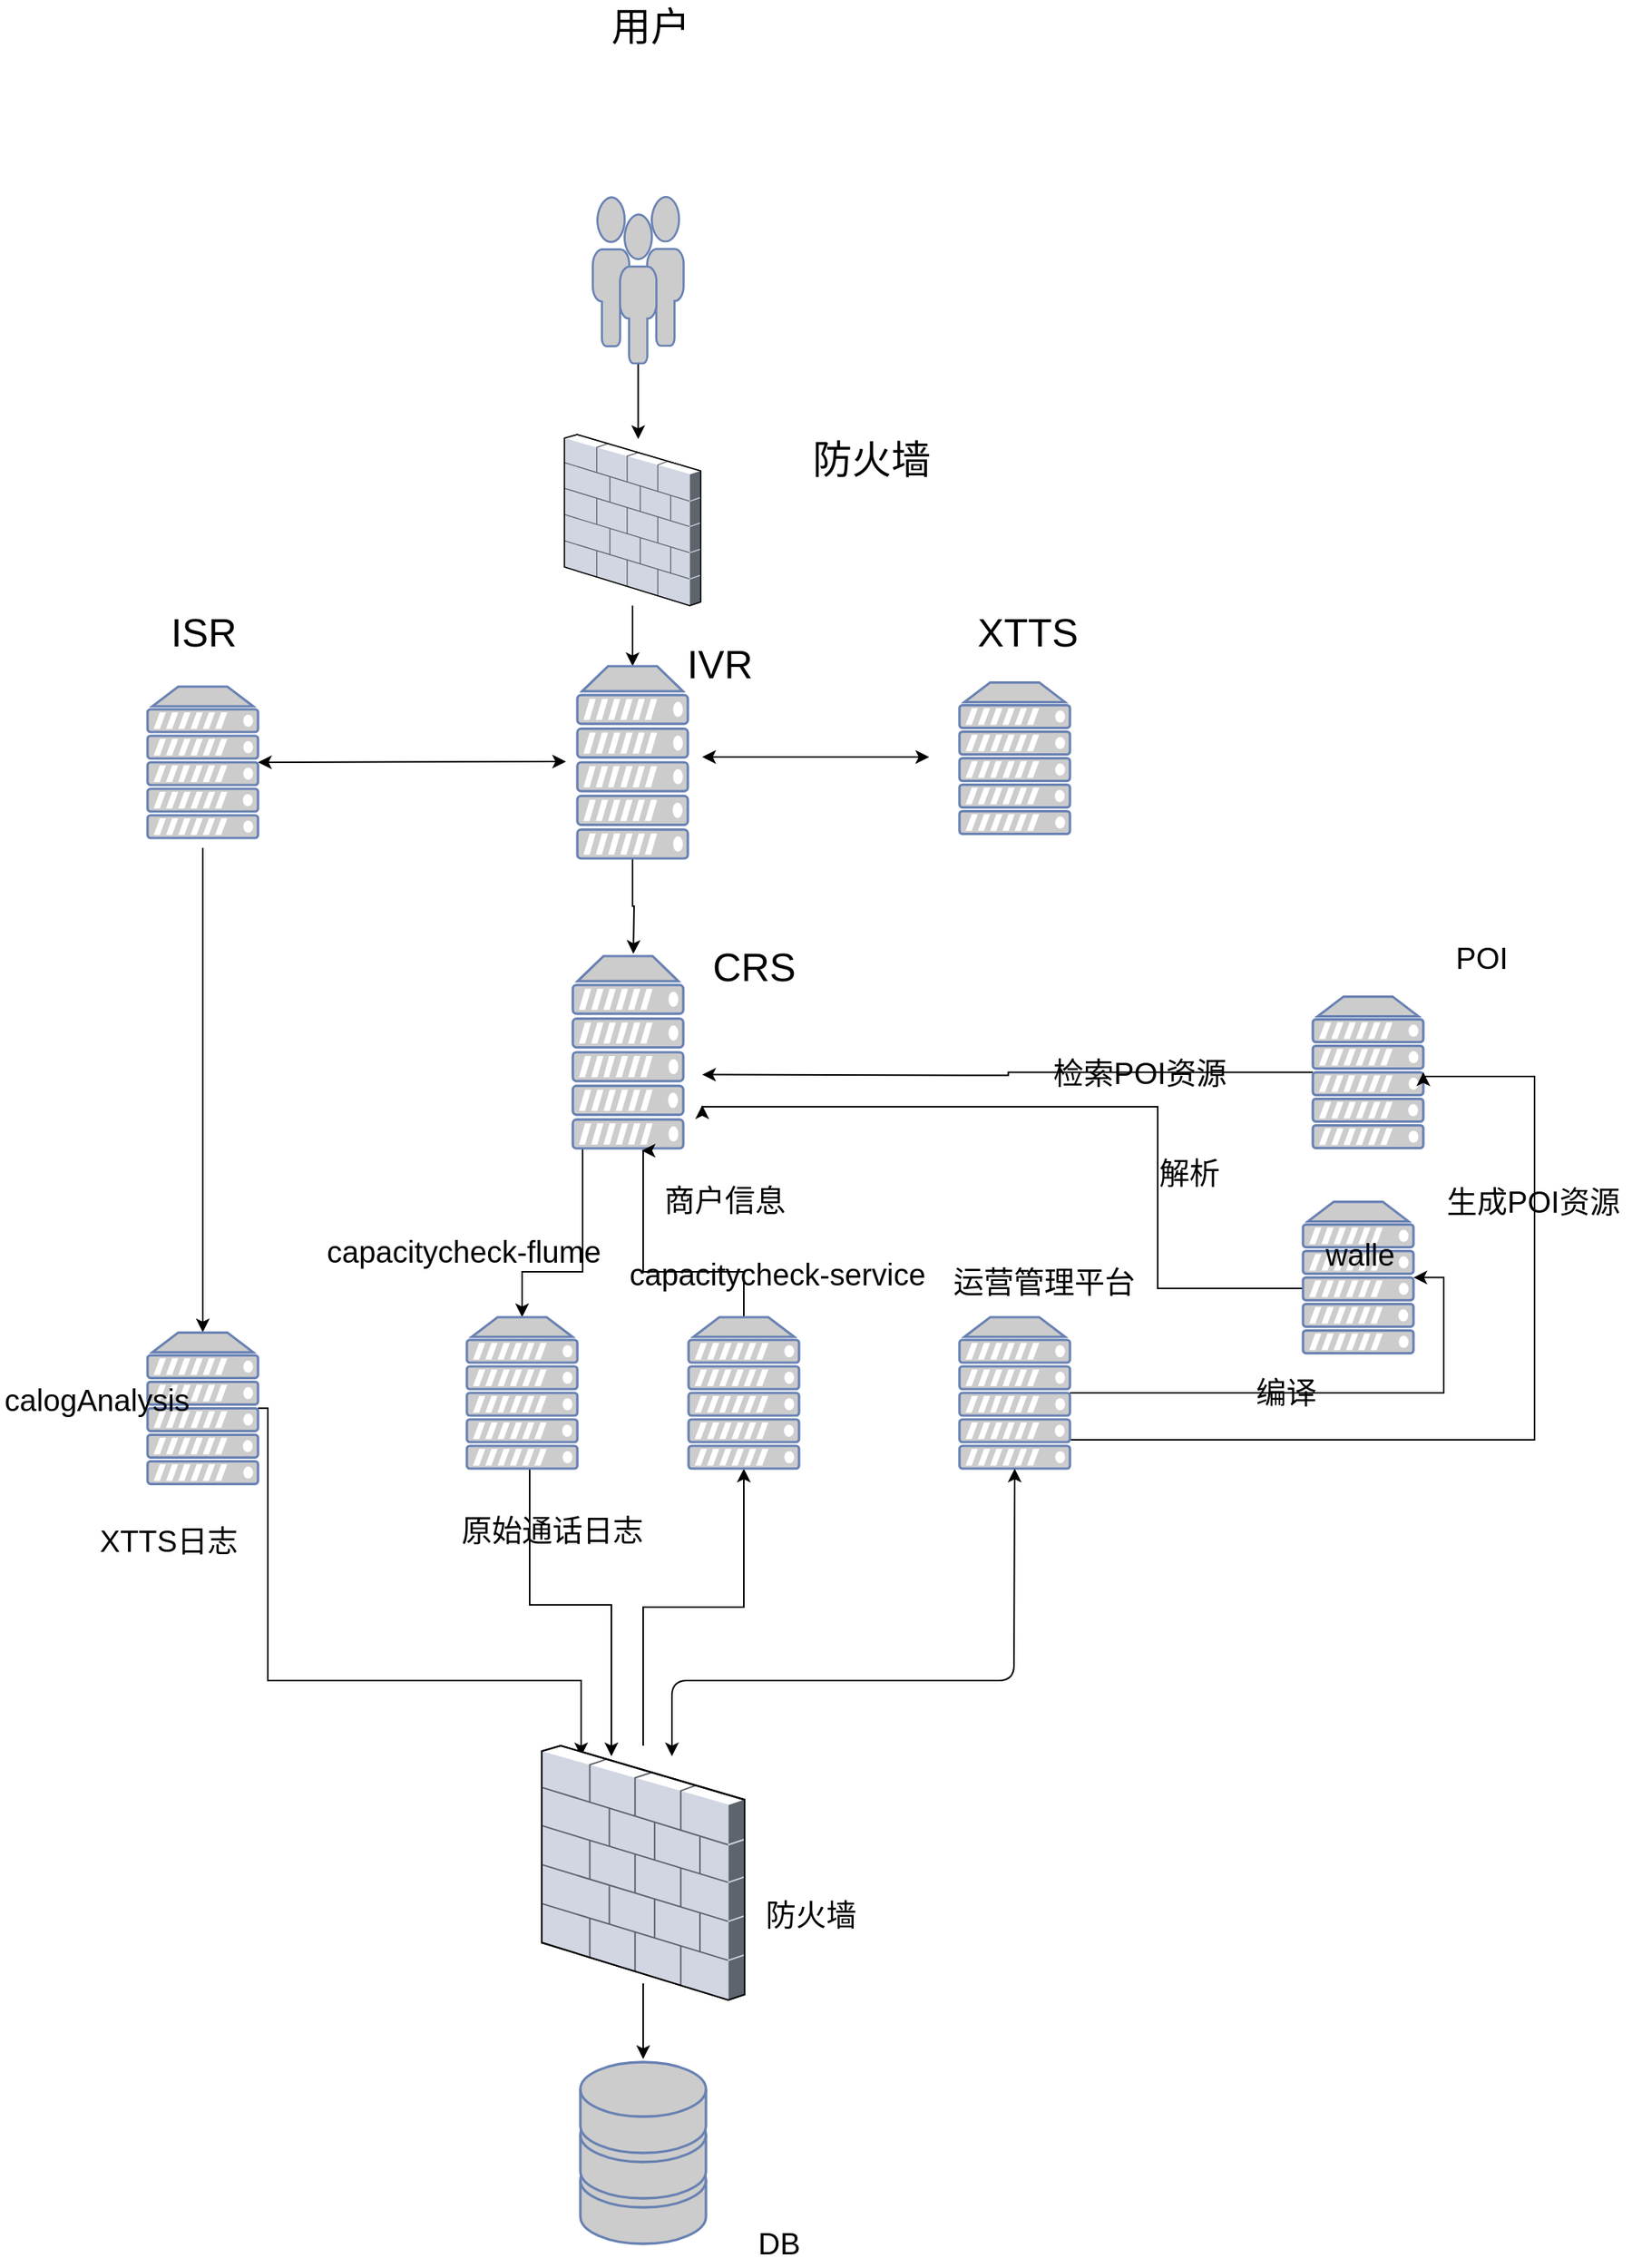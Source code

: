 <mxfile version="10.7.7" type="github"><diagram id="fpP3bWHm7zeavJduSsU2" name="Page-1"><mxGraphModel dx="2713" dy="893" grid="1" gridSize="10" guides="1" tooltips="1" connect="1" arrows="1" fold="1" page="1" pageScale="1" pageWidth="827" pageHeight="1169" math="0" shadow="0"><root><mxCell id="0"/><mxCell id="1" parent="0"/><mxCell id="1RrFadrbMXxJ6QtMGwoF-69" value="" style="fontColor=#0066CC;verticalAlign=top;verticalLabelPosition=bottom;labelPosition=center;align=center;html=1;outlineConnect=0;fillColor=#CCCCCC;strokeColor=#6881B3;gradientColor=none;gradientDirection=north;strokeWidth=2;shape=mxgraph.networks.storage;" parent="1" vertex="1"><mxGeometry x="169.5" y="2462" width="83" height="120" as="geometry"/></mxCell><mxCell id="H_1brLWMAOd9X4ZjuF6f-21" style="edgeStyle=orthogonalEdgeStyle;rounded=0;orthogonalLoop=1;jettySize=auto;html=1;" parent="1" source="1RrFadrbMXxJ6QtMGwoF-70" edge="1"><mxGeometry relative="1" as="geometry"><mxPoint x="170" y="2260" as="targetPoint"/><Array as="points"><mxPoint x="-37" y="2210"/><mxPoint x="170" y="2210"/></Array></mxGeometry></mxCell><mxCell id="1RrFadrbMXxJ6QtMGwoF-85" value="" style="fontColor=#0066CC;verticalAlign=top;verticalLabelPosition=bottom;labelPosition=center;align=center;html=1;outlineConnect=0;fillColor=#CCCCCC;strokeColor=#6881B3;gradientColor=none;gradientDirection=north;strokeWidth=2;shape=mxgraph.networks.server;" parent="1" vertex="1"><mxGeometry x="-116.5" y="1553.5" width="73" height="100" as="geometry"/></mxCell><mxCell id="H_1brLWMAOd9X4ZjuF6f-26" style="edgeStyle=orthogonalEdgeStyle;rounded=0;orthogonalLoop=1;jettySize=auto;html=1;" parent="1" edge="1"><mxGeometry relative="1" as="geometry"><Array as="points"><mxPoint x="-80" y="1971"/></Array><mxPoint x="-80" y="1660" as="sourcePoint"/><mxPoint x="-80" y="1980" as="targetPoint"/></mxGeometry></mxCell><mxCell id="25cP3hRLfVgR4t3_Qovr-5" style="edgeStyle=orthogonalEdgeStyle;rounded=0;orthogonalLoop=1;jettySize=auto;html=1;fontSize=26;" parent="1" source="1RrFadrbMXxJ6QtMGwoF-87" target="1RrFadrbMXxJ6QtMGwoF-88" edge="1"><mxGeometry relative="1" as="geometry"><Array as="points"><mxPoint x="171" y="1940"/><mxPoint x="131" y="1940"/></Array></mxGeometry></mxCell><mxCell id="1RrFadrbMXxJ6QtMGwoF-87" value="" style="fontColor=#0066CC;verticalAlign=top;verticalLabelPosition=bottom;labelPosition=center;align=center;html=1;outlineConnect=0;fillColor=#CCCCCC;strokeColor=#6881B3;gradientColor=none;gradientDirection=north;strokeWidth=2;shape=mxgraph.networks.server;" parent="1" vertex="1"><mxGeometry x="164.5" y="1731.5" width="73" height="127" as="geometry"/></mxCell><mxCell id="H_1brLWMAOd9X4ZjuF6f-20" style="edgeStyle=orthogonalEdgeStyle;rounded=0;orthogonalLoop=1;jettySize=auto;html=1;" parent="1" source="1RrFadrbMXxJ6QtMGwoF-88" edge="1"><mxGeometry relative="1" as="geometry"><mxPoint x="190" y="2260" as="targetPoint"/><Array as="points"><mxPoint x="136" y="2160"/><mxPoint x="190" y="2160"/></Array></mxGeometry></mxCell><mxCell id="1RrFadrbMXxJ6QtMGwoF-88" value="" style="fontColor=#0066CC;verticalAlign=top;verticalLabelPosition=bottom;labelPosition=center;align=center;html=1;outlineConnect=0;fillColor=#CCCCCC;strokeColor=#6881B3;gradientColor=none;gradientDirection=north;strokeWidth=2;shape=mxgraph.networks.server;" parent="1" vertex="1"><mxGeometry x="94.5" y="1970" width="73" height="100" as="geometry"/></mxCell><mxCell id="H_1brLWMAOd9X4ZjuF6f-11" style="edgeStyle=orthogonalEdgeStyle;rounded=0;orthogonalLoop=1;jettySize=auto;html=1;" parent="1" source="1RrFadrbMXxJ6QtMGwoF-102" edge="1"><mxGeometry relative="1" as="geometry"><mxPoint x="250" y="1809.786" as="targetPoint"/></mxGeometry></mxCell><mxCell id="1RrFadrbMXxJ6QtMGwoF-102" value="" style="fontColor=#0066CC;verticalAlign=top;verticalLabelPosition=bottom;labelPosition=center;align=center;html=1;outlineConnect=0;fillColor=#CCCCCC;strokeColor=#6881B3;gradientColor=none;gradientDirection=north;strokeWidth=2;shape=mxgraph.networks.server;" parent="1" vertex="1"><mxGeometry x="653.5" y="1758.286" width="73" height="100" as="geometry"/></mxCell><mxCell id="H_1brLWMAOd9X4ZjuF6f-12" style="edgeStyle=orthogonalEdgeStyle;rounded=0;orthogonalLoop=1;jettySize=auto;html=1;" parent="1" source="1RrFadrbMXxJ6QtMGwoF-103" edge="1"><mxGeometry relative="1" as="geometry"><mxPoint x="250" y="1830" as="targetPoint"/><Array as="points"><mxPoint x="551" y="1951"/><mxPoint x="551" y="1831"/></Array></mxGeometry></mxCell><mxCell id="1RrFadrbMXxJ6QtMGwoF-103" value="" style="fontColor=#0066CC;verticalAlign=top;verticalLabelPosition=bottom;labelPosition=center;align=center;html=1;outlineConnect=0;fillColor=#CCCCCC;strokeColor=#6881B3;gradientColor=none;gradientDirection=north;strokeWidth=2;shape=mxgraph.networks.server;" parent="1" vertex="1"><mxGeometry x="647" y="1893.786" width="73" height="100" as="geometry"/></mxCell><mxCell id="tFcgzfsleqQ9kH403roc-17" style="edgeStyle=orthogonalEdgeStyle;rounded=0;orthogonalLoop=1;jettySize=auto;html=1;fontSize=20;" edge="1" parent="1" source="1RrFadrbMXxJ6QtMGwoF-118"><mxGeometry relative="1" as="geometry"><mxPoint x="207.714" y="1390" as="targetPoint"/></mxGeometry></mxCell><mxCell id="1RrFadrbMXxJ6QtMGwoF-118" value="" style="fontColor=#0066CC;verticalAlign=top;verticalLabelPosition=bottom;labelPosition=center;align=center;html=1;outlineConnect=0;fillColor=#CCCCCC;strokeColor=#6881B3;gradientColor=none;gradientDirection=north;strokeWidth=2;shape=mxgraph.networks.users;" parent="1" vertex="1"><mxGeometry x="177.714" y="1230" width="60" height="110" as="geometry"/></mxCell><mxCell id="tFcgzfsleqQ9kH403roc-18" style="edgeStyle=orthogonalEdgeStyle;rounded=0;orthogonalLoop=1;jettySize=auto;html=1;entryX=0.5;entryY=0;entryDx=0;entryDy=0;entryPerimeter=0;fontSize=20;" edge="1" parent="1" source="1RrFadrbMXxJ6QtMGwoF-119" target="1RrFadrbMXxJ6QtMGwoF-122"><mxGeometry relative="1" as="geometry"/></mxCell><mxCell id="1RrFadrbMXxJ6QtMGwoF-119" value="" style="verticalLabelPosition=bottom;aspect=fixed;html=1;verticalAlign=top;strokeColor=none;align=center;outlineConnect=0;shape=mxgraph.citrix.firewall;" parent="1" vertex="1"><mxGeometry x="159" y="1387" width="90" height="113" as="geometry"/></mxCell><mxCell id="H_1brLWMAOd9X4ZjuF6f-8" style="edgeStyle=orthogonalEdgeStyle;rounded=0;orthogonalLoop=1;jettySize=auto;html=1;" parent="1" source="1RrFadrbMXxJ6QtMGwoF-122" edge="1"><mxGeometry relative="1" as="geometry"><mxPoint x="204.5" y="1730" as="targetPoint"/></mxGeometry></mxCell><mxCell id="1RrFadrbMXxJ6QtMGwoF-122" value="" style="fontColor=#0066CC;verticalAlign=top;verticalLabelPosition=bottom;labelPosition=center;align=center;html=1;outlineConnect=0;fillColor=#CCCCCC;strokeColor=#6881B3;gradientColor=none;gradientDirection=north;strokeWidth=2;shape=mxgraph.networks.server;" parent="1" vertex="1"><mxGeometry x="167.5" y="1540" width="73" height="127" as="geometry"/></mxCell><mxCell id="H_1brLWMAOd9X4ZjuF6f-27" style="edgeStyle=orthogonalEdgeStyle;rounded=0;orthogonalLoop=1;jettySize=auto;html=1;" parent="1" edge="1"><mxGeometry relative="1" as="geometry"><mxPoint x="211" y="2460" as="targetPoint"/><mxPoint x="211" y="2410" as="sourcePoint"/><Array as="points"/></mxGeometry></mxCell><mxCell id="tFcgzfsleqQ9kH403roc-21" style="edgeStyle=orthogonalEdgeStyle;rounded=0;orthogonalLoop=1;jettySize=auto;html=1;entryX=0.5;entryY=1;entryDx=0;entryDy=0;entryPerimeter=0;fontSize=20;" edge="1" parent="1" source="1RrFadrbMXxJ6QtMGwoF-131" target="H_1brLWMAOd9X4ZjuF6f-1"><mxGeometry relative="1" as="geometry"/></mxCell><mxCell id="1RrFadrbMXxJ6QtMGwoF-131" value="" style="verticalLabelPosition=bottom;aspect=fixed;html=1;verticalAlign=top;strokeColor=none;align=center;outlineConnect=0;shape=mxgraph.citrix.firewall;" parent="1" vertex="1"><mxGeometry x="144" y="2253" width="134" height="168" as="geometry"/></mxCell><mxCell id="tFcgzfsleqQ9kH403roc-22" style="edgeStyle=orthogonalEdgeStyle;rounded=0;orthogonalLoop=1;jettySize=auto;html=1;fontSize=20;" edge="1" parent="1" source="H_1brLWMAOd9X4ZjuF6f-1"><mxGeometry relative="1" as="geometry"><mxPoint x="210" y="1860" as="targetPoint"/><Array as="points"><mxPoint x="278" y="1940"/><mxPoint x="211" y="1940"/></Array></mxGeometry></mxCell><mxCell id="H_1brLWMAOd9X4ZjuF6f-1" value="" style="fontColor=#0066CC;verticalAlign=top;verticalLabelPosition=bottom;labelPosition=center;align=center;html=1;outlineConnect=0;fillColor=#CCCCCC;strokeColor=#6881B3;gradientColor=none;gradientDirection=north;strokeWidth=2;shape=mxgraph.networks.server;" parent="1" vertex="1"><mxGeometry x="241" y="1970" width="73" height="100" as="geometry"/></mxCell><mxCell id="H_1brLWMAOd9X4ZjuF6f-13" style="edgeStyle=orthogonalEdgeStyle;rounded=0;orthogonalLoop=1;jettySize=auto;html=1;entryX=1;entryY=0.5;entryDx=0;entryDy=0;entryPerimeter=0;" parent="1" source="H_1brLWMAOd9X4ZjuF6f-2" target="1RrFadrbMXxJ6QtMGwoF-103" edge="1"><mxGeometry relative="1" as="geometry"/></mxCell><mxCell id="H_1brLWMAOd9X4ZjuF6f-14" style="edgeStyle=orthogonalEdgeStyle;rounded=0;orthogonalLoop=1;jettySize=auto;html=1;entryX=1;entryY=0.5;entryDx=0;entryDy=0;entryPerimeter=0;" parent="1" source="H_1brLWMAOd9X4ZjuF6f-2" target="1RrFadrbMXxJ6QtMGwoF-102" edge="1"><mxGeometry relative="1" as="geometry"><Array as="points"><mxPoint x="800" y="2051"/><mxPoint x="800" y="1811"/><mxPoint x="727" y="1811"/></Array></mxGeometry></mxCell><mxCell id="H_1brLWMAOd9X4ZjuF6f-2" value="" style="fontColor=#0066CC;verticalAlign=top;verticalLabelPosition=bottom;labelPosition=center;align=center;html=1;outlineConnect=0;fillColor=#CCCCCC;strokeColor=#6881B3;gradientColor=none;gradientDirection=north;strokeWidth=2;shape=mxgraph.networks.server;" parent="1" vertex="1"><mxGeometry x="420" y="1970" width="73" height="100" as="geometry"/></mxCell><mxCell id="H_1brLWMAOd9X4ZjuF6f-4" value="" style="fontColor=#0066CC;verticalAlign=top;verticalLabelPosition=bottom;labelPosition=center;align=center;html=1;outlineConnect=0;fillColor=#CCCCCC;strokeColor=#6881B3;gradientColor=none;gradientDirection=north;strokeWidth=2;shape=mxgraph.networks.server;" parent="1" vertex="1"><mxGeometry x="420" y="1550.786" width="73" height="100" as="geometry"/></mxCell><mxCell id="H_1brLWMAOd9X4ZjuF6f-9" value="" style="endArrow=classic;startArrow=classic;html=1;exitX=1;exitY=0.5;exitDx=0;exitDy=0;exitPerimeter=0;" parent="1" source="1RrFadrbMXxJ6QtMGwoF-85" edge="1"><mxGeometry width="50" height="50" relative="1" as="geometry"><mxPoint x="-130" y="1820" as="sourcePoint"/><mxPoint x="160" y="1603" as="targetPoint"/></mxGeometry></mxCell><mxCell id="H_1brLWMAOd9X4ZjuF6f-18" value="" style="endArrow=classic;startArrow=classic;html=1;entryX=0.5;entryY=1;entryDx=0;entryDy=0;entryPerimeter=0;" parent="1" target="H_1brLWMAOd9X4ZjuF6f-2" edge="1"><mxGeometry width="50" height="50" relative="1" as="geometry"><mxPoint x="230" y="2260" as="sourcePoint"/><mxPoint x="500" y="2280" as="targetPoint"/><Array as="points"><mxPoint x="230" y="2210"/><mxPoint x="456" y="2210"/></Array></mxGeometry></mxCell><mxCell id="1RrFadrbMXxJ6QtMGwoF-70" value="" style="fontColor=#0066CC;verticalAlign=top;verticalLabelPosition=bottom;labelPosition=center;align=center;html=1;outlineConnect=0;fillColor=#CCCCCC;strokeColor=#6881B3;gradientColor=none;gradientDirection=north;strokeWidth=2;shape=mxgraph.networks.server;" parent="1" vertex="1"><mxGeometry x="-116.5" y="1980.143" width="73" height="100" as="geometry"/></mxCell><mxCell id="gthyAD_VKUBSJUU4bWe7-3" value="用户" style="text;html=1;resizable=0;points=[];autosize=1;align=left;verticalAlign=top;spacingTop=-4;fontSize=26;" parent="1" vertex="1"><mxGeometry x="187.5" y="1100" width="70" height="30" as="geometry"/></mxCell><mxCell id="25cP3hRLfVgR4t3_Qovr-1" value="防火墙" style="text;html=1;resizable=0;points=[];autosize=1;align=left;verticalAlign=top;spacingTop=-4;fontSize=26;" parent="1" vertex="1"><mxGeometry x="321" y="1386" width="90" height="30" as="geometry"/></mxCell><mxCell id="25cP3hRLfVgR4t3_Qovr-2" value="IVR" style="text;html=1;resizable=0;points=[];autosize=1;align=left;verticalAlign=top;spacingTop=-4;fontSize=26;" parent="1" vertex="1"><mxGeometry x="237.5" y="1521" width="60" height="30" as="geometry"/></mxCell><mxCell id="25cP3hRLfVgR4t3_Qovr-6" value="XTTS" style="text;html=1;resizable=0;points=[];autosize=1;align=left;verticalAlign=top;spacingTop=-4;fontSize=26;" parent="1" vertex="1"><mxGeometry x="430" y="1500" width="80" height="30" as="geometry"/></mxCell><mxCell id="25cP3hRLfVgR4t3_Qovr-7" value="ISR&lt;br&gt;" style="text;html=1;resizable=0;points=[];autosize=1;align=left;verticalAlign=top;spacingTop=-4;fontSize=26;" parent="1" vertex="1"><mxGeometry x="-103.5" y="1500" width="60" height="30" as="geometry"/></mxCell><mxCell id="25cP3hRLfVgR4t3_Qovr-10" value="" style="endArrow=classic;startArrow=classic;html=1;fontSize=26;" parent="1" edge="1"><mxGeometry width="50" height="50" relative="1" as="geometry"><mxPoint x="250" y="1600" as="sourcePoint"/><mxPoint x="400" y="1600" as="targetPoint"/></mxGeometry></mxCell><mxCell id="25cP3hRLfVgR4t3_Qovr-11" value="CRS" style="text;html=1;resizable=0;points=[];autosize=1;align=left;verticalAlign=top;spacingTop=-4;fontSize=26;" parent="1" vertex="1"><mxGeometry x="255" y="1721" width="70" height="30" as="geometry"/></mxCell><mxCell id="tFcgzfsleqQ9kH403roc-1" value="calogAnalysis" style="text;html=1;resizable=0;points=[];autosize=1;align=left;verticalAlign=top;spacingTop=-4;fontSize=20;" vertex="1" parent="1"><mxGeometry x="-213.5" y="2010" width="90" height="20" as="geometry"/></mxCell><mxCell id="tFcgzfsleqQ9kH403roc-2" value="运营管理平台" style="text;html=1;resizable=0;points=[];autosize=1;align=left;verticalAlign=top;spacingTop=-4;fontSize=20;" vertex="1" parent="1"><mxGeometry x="414" y="1932" width="140" height="30" as="geometry"/></mxCell><mxCell id="tFcgzfsleqQ9kH403roc-3" value="walle" style="text;html=1;resizable=0;points=[];autosize=1;align=left;verticalAlign=top;spacingTop=-4;fontSize=20;" vertex="1" parent="1"><mxGeometry x="660" y="1914" width="60" height="30" as="geometry"/></mxCell><mxCell id="tFcgzfsleqQ9kH403roc-4" value="POI&lt;br&gt;" style="text;html=1;resizable=0;points=[];autosize=1;align=left;verticalAlign=top;spacingTop=-4;fontSize=20;" vertex="1" parent="1"><mxGeometry x="746" y="1718" width="50" height="30" as="geometry"/></mxCell><mxCell id="tFcgzfsleqQ9kH403roc-5" value="编译" style="text;html=1;resizable=0;points=[];autosize=1;align=left;verticalAlign=top;spacingTop=-4;fontSize=20;" vertex="1" parent="1"><mxGeometry x="614" y="2005" width="60" height="30" as="geometry"/></mxCell><mxCell id="tFcgzfsleqQ9kH403roc-8" value="解析" style="text;html=1;resizable=0;points=[];autosize=1;align=left;verticalAlign=top;spacingTop=-4;fontSize=20;" vertex="1" parent="1"><mxGeometry x="550" y="1860" width="60" height="30" as="geometry"/></mxCell><mxCell id="tFcgzfsleqQ9kH403roc-9" value="生成POI资源" style="text;html=1;resizable=0;points=[];autosize=1;align=left;verticalAlign=top;spacingTop=-4;fontSize=20;" vertex="1" parent="1"><mxGeometry x="740" y="1879" width="130" height="30" as="geometry"/></mxCell><mxCell id="tFcgzfsleqQ9kH403roc-10" value="检索POI资源&lt;br&gt;" style="text;html=1;resizable=0;points=[];autosize=1;align=left;verticalAlign=top;spacingTop=-4;fontSize=20;" vertex="1" parent="1"><mxGeometry x="480" y="1793.5" width="130" height="30" as="geometry"/></mxCell><mxCell id="tFcgzfsleqQ9kH403roc-11" value="防火墙" style="text;html=1;resizable=0;points=[];autosize=1;align=left;verticalAlign=top;spacingTop=-4;fontSize=20;" vertex="1" parent="1"><mxGeometry x="290" y="2350" width="80" height="30" as="geometry"/></mxCell><mxCell id="tFcgzfsleqQ9kH403roc-12" value="DB" style="text;html=1;resizable=0;points=[];autosize=1;align=left;verticalAlign=top;spacingTop=-4;fontSize=20;" vertex="1" parent="1"><mxGeometry x="285" y="2567" width="40" height="30" as="geometry"/></mxCell><mxCell id="tFcgzfsleqQ9kH403roc-13" value="&lt;span lang=&quot;EN-US&quot;&gt;capacitycheck-flume&lt;/span&gt;" style="text;html=1;resizable=0;points=[];autosize=1;align=left;verticalAlign=top;spacingTop=-4;fontSize=20;" vertex="1" parent="1"><mxGeometry y="1912" width="200" height="30" as="geometry"/></mxCell><mxCell id="tFcgzfsleqQ9kH403roc-15" value="&lt;span lang=&quot;EN-US&quot;&gt;capacitycheck-service&lt;/span&gt;&lt;br&gt;" style="text;html=1;resizable=0;points=[];autosize=1;align=left;verticalAlign=top;spacingTop=-4;fontSize=20;" vertex="1" parent="1"><mxGeometry x="200" y="1927" width="210" height="30" as="geometry"/></mxCell><mxCell id="tFcgzfsleqQ9kH403roc-20" value="原始通话日志" style="text;html=1;resizable=0;points=[];autosize=1;align=left;verticalAlign=top;spacingTop=-4;fontSize=20;" vertex="1" parent="1"><mxGeometry x="89" y="2096" width="140" height="30" as="geometry"/></mxCell><mxCell id="tFcgzfsleqQ9kH403roc-23" value="商户信息" style="text;html=1;resizable=0;points=[];autosize=1;align=left;verticalAlign=top;spacingTop=-4;fontSize=20;" vertex="1" parent="1"><mxGeometry x="222.5" y="1877.5" width="100" height="30" as="geometry"/></mxCell><mxCell id="tFcgzfsleqQ9kH403roc-24" value="XTTS日志" style="text;html=1;resizable=0;points=[];autosize=1;align=left;verticalAlign=top;spacingTop=-4;fontSize=20;" vertex="1" parent="1"><mxGeometry x="-150" y="2103" width="110" height="30" as="geometry"/></mxCell></root></mxGraphModel></diagram><diagram id="F-1msVbYot8UKUmxT-f7" name="Page-2"><mxGraphModel dx="840" dy="520" grid="1" gridSize="10" guides="1" tooltips="1" connect="1" arrows="1" fold="1" page="1" pageScale="1" pageWidth="827" pageHeight="1169" math="0" shadow="0"><root><mxCell id="02PTHX8MBgcn9lTCjfnA-0"/><mxCell id="02PTHX8MBgcn9lTCjfnA-1" parent="02PTHX8MBgcn9lTCjfnA-0"/><mxCell id="02PTHX8MBgcn9lTCjfnA-2" value="" style="fontColor=#0066CC;verticalAlign=top;verticalLabelPosition=bottom;labelPosition=center;align=center;html=1;outlineConnect=0;fillColor=#CCCCCC;strokeColor=#6881B3;gradientColor=none;gradientDirection=north;strokeWidth=2;shape=mxgraph.networks.server;" parent="02PTHX8MBgcn9lTCjfnA-1" vertex="1"><mxGeometry x="510" y="130" width="90" height="100" as="geometry"/></mxCell><mxCell id="02PTHX8MBgcn9lTCjfnA-5" style="edgeStyle=orthogonalEdgeStyle;shape=link;rounded=0;orthogonalLoop=1;jettySize=auto;html=1;" parent="02PTHX8MBgcn9lTCjfnA-1" source="02PTHX8MBgcn9lTCjfnA-3" edge="1"><mxGeometry relative="1" as="geometry"><mxPoint x="500" y="181" as="targetPoint"/></mxGeometry></mxCell><mxCell id="02PTHX8MBgcn9lTCjfnA-3" value="" style="fontColor=#0066CC;verticalAlign=top;verticalLabelPosition=bottom;labelPosition=center;align=center;html=1;outlineConnect=0;fillColor=#CCCCCC;strokeColor=#6881B3;gradientColor=none;gradientDirection=north;strokeWidth=2;shape=mxgraph.networks.monitor;" parent="02PTHX8MBgcn9lTCjfnA-1" vertex="1"><mxGeometry x="30" y="148" width="80" height="65" as="geometry"/></mxCell><mxCell id="02PTHX8MBgcn9lTCjfnA-6" value="" style="html=1;outlineConnect=0;fillColor=#CCCCCC;strokeColor=#6881B3;gradientColor=none;gradientDirection=north;strokeWidth=2;shape=mxgraph.networks.comm_link_edge;html=1;" parent="02PTHX8MBgcn9lTCjfnA-1" edge="1"><mxGeometry width="100" height="100" relative="1" as="geometry"><mxPoint x="260" y="230" as="sourcePoint"/><mxPoint x="360" y="130" as="targetPoint"/></mxGeometry></mxCell><mxCell id="02PTHX8MBgcn9lTCjfnA-7" value="密码的加密" style="text;html=1;resizable=0;points=[];autosize=1;align=left;verticalAlign=top;spacingTop=-4;" parent="02PTHX8MBgcn9lTCjfnA-1" vertex="1"><mxGeometry x="30" y="99" width="80" height="20" as="geometry"/></mxCell><mxCell id="02PTHX8MBgcn9lTCjfnA-8" value="密码的校验" style="text;html=1;resizable=0;points=[];autosize=1;align=left;verticalAlign=top;spacingTop=-4;" parent="02PTHX8MBgcn9lTCjfnA-1" vertex="1"><mxGeometry x="515" y="93" width="80" height="20" as="geometry"/></mxCell></root></mxGraphModel></diagram></mxfile>